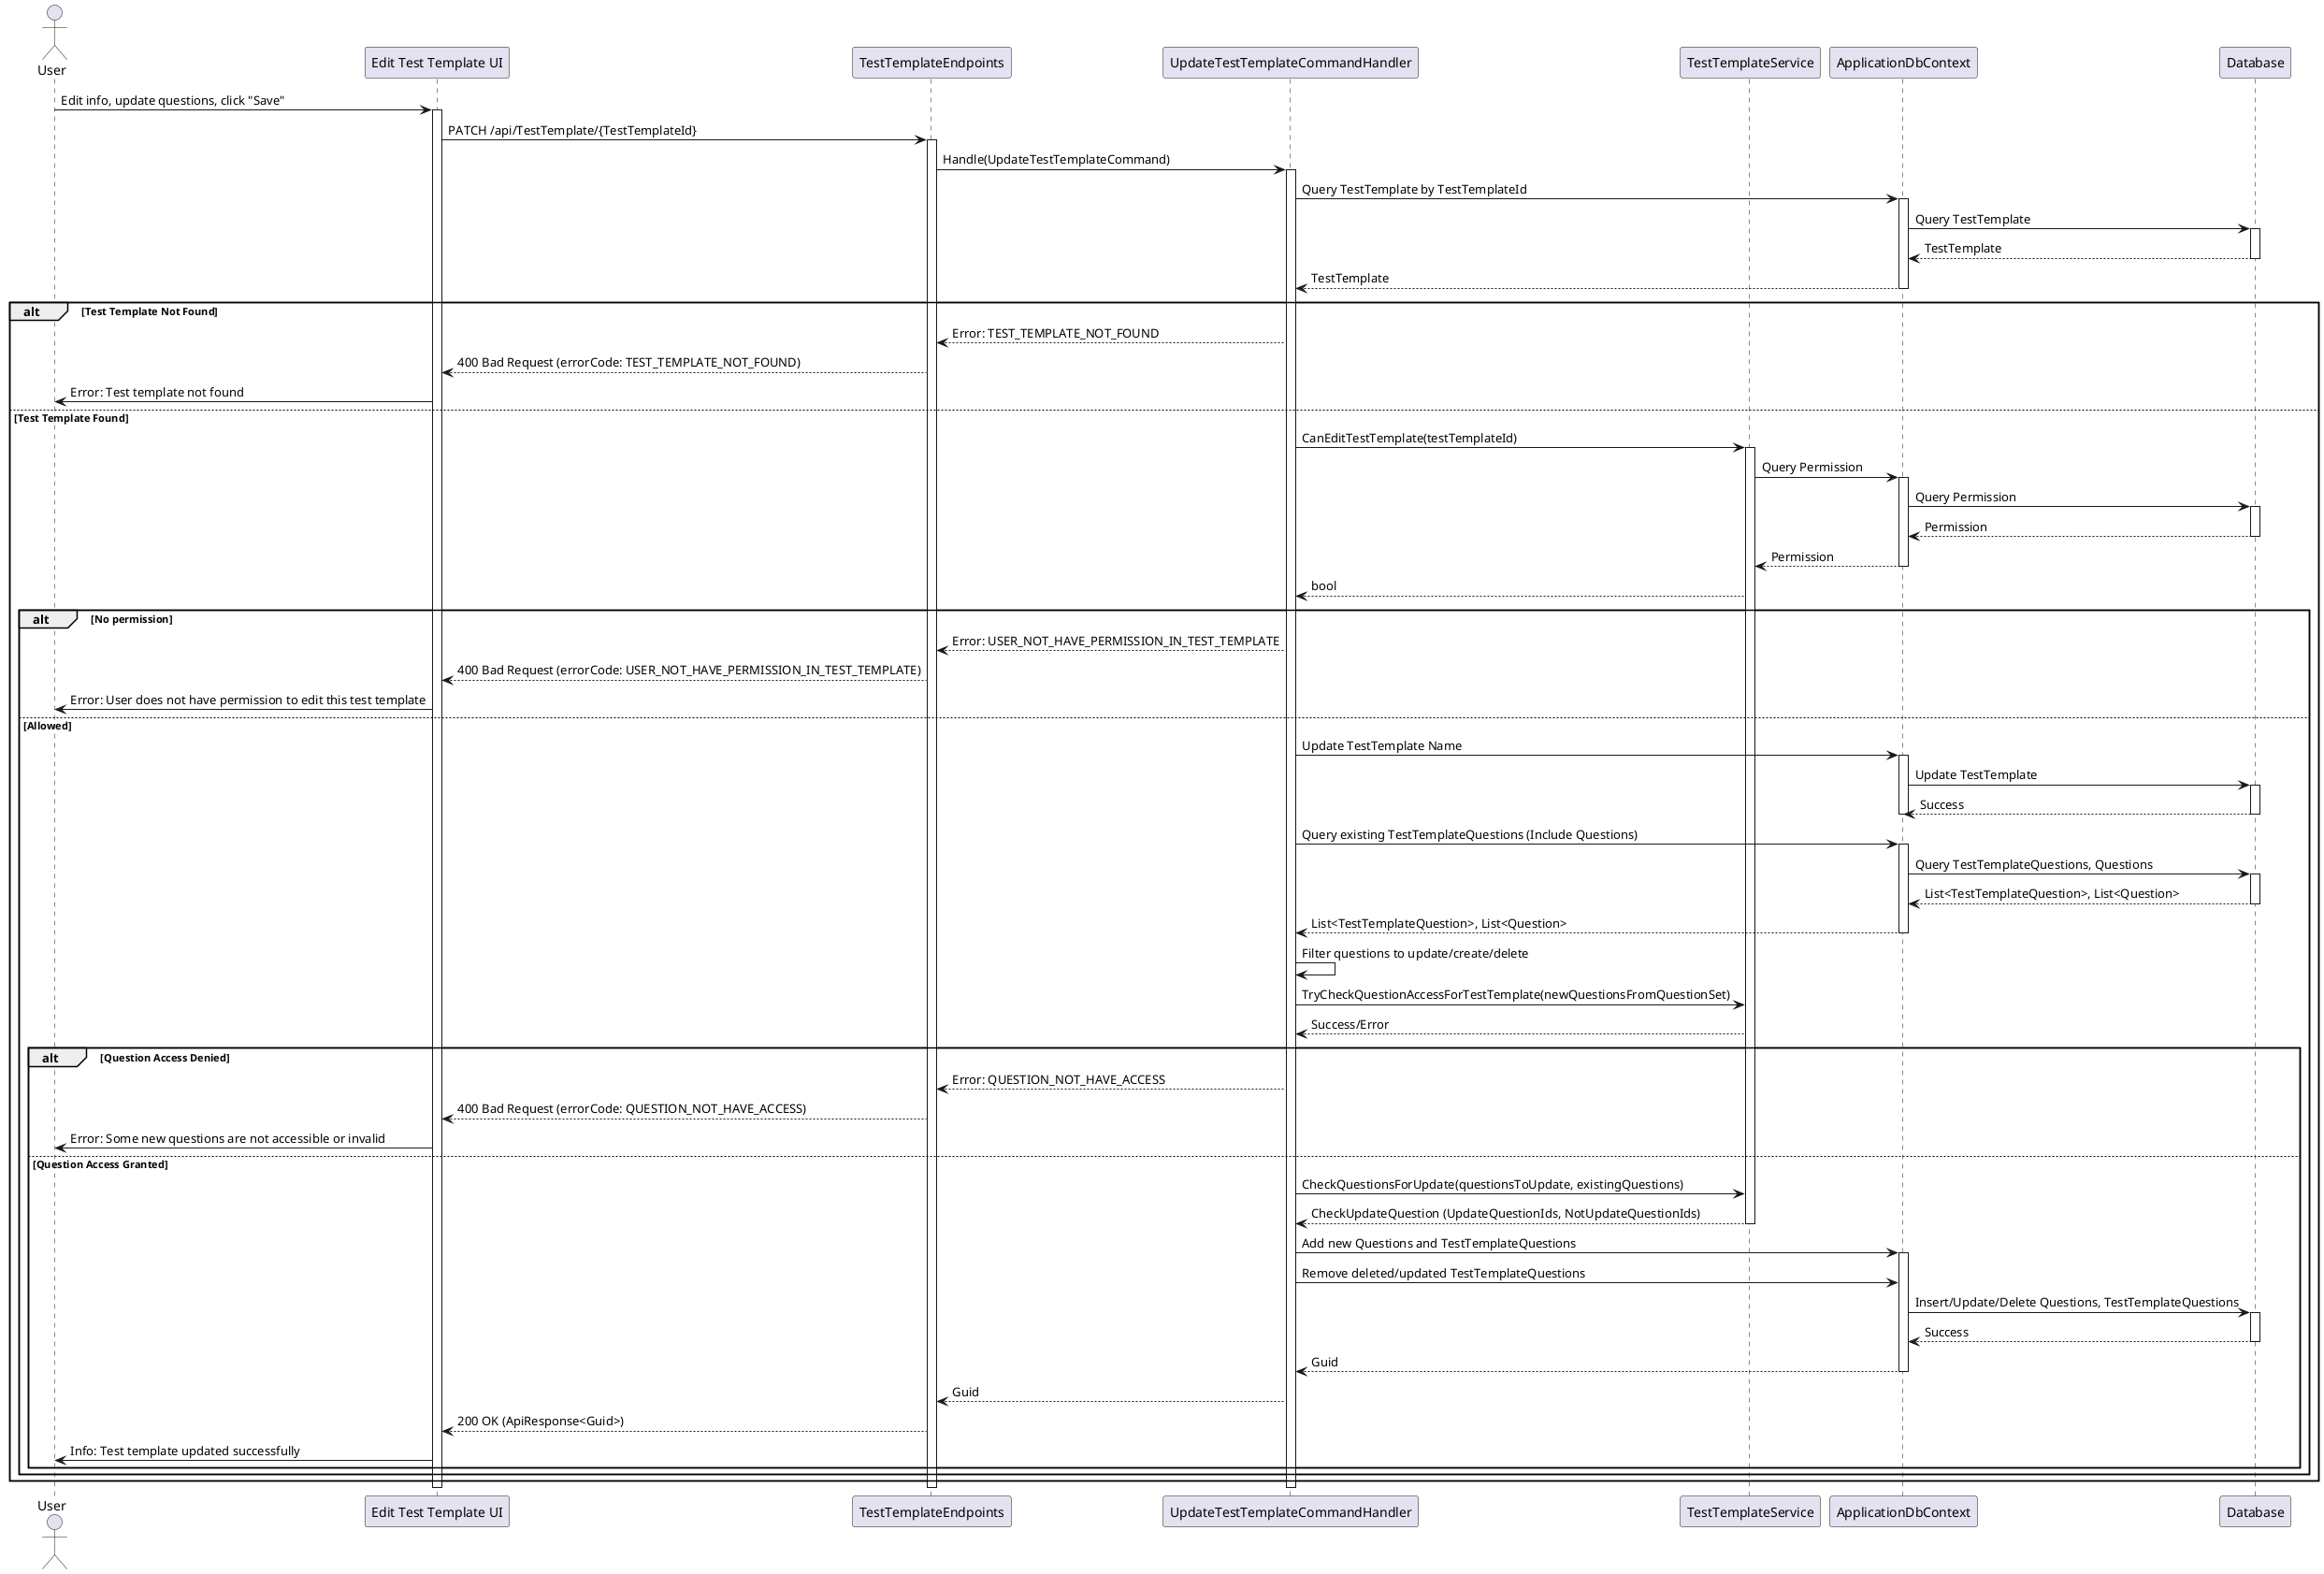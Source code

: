 @startuml
actor User
participant "Edit Test Template UI" as UI
participant TestTemplateEndpoints
participant UpdateTestTemplateCommandHandler as Handler
participant TestTemplateService
participant ApplicationDbContext
participant Database

User -> UI : Edit info, update questions, click "Save"
activate UI
UI -> TestTemplateEndpoints : PATCH /api/TestTemplate/{TestTemplateId}
activate TestTemplateEndpoints
TestTemplateEndpoints -> Handler : Handle(UpdateTestTemplateCommand)
activate Handler
Handler -> ApplicationDbContext : Query TestTemplate by TestTemplateId
activate ApplicationDbContext
ApplicationDbContext -> Database : Query TestTemplate
activate Database
Database --> ApplicationDbContext : TestTemplate
deactivate Database
ApplicationDbContext --> Handler : TestTemplate
deactivate ApplicationDbContext
alt Test Template Not Found
    Handler --> TestTemplateEndpoints : Error: TEST_TEMPLATE_NOT_FOUND
    TestTemplateEndpoints --> UI : 400 Bad Request (errorCode: TEST_TEMPLATE_NOT_FOUND)
    UI -> User : Error: Test template not found
else Test Template Found
    Handler -> TestTemplateService : CanEditTestTemplate(testTemplateId)
    activate TestTemplateService
    TestTemplateService -> ApplicationDbContext : Query Permission
    activate ApplicationDbContext
    ApplicationDbContext -> Database : Query Permission
    activate Database
    Database --> ApplicationDbContext : Permission
    deactivate Database
    ApplicationDbContext --> TestTemplateService : Permission
    deactivate ApplicationDbContext
    TestTemplateService --> Handler : bool
    alt No permission
        Handler --> TestTemplateEndpoints : Error: USER_NOT_HAVE_PERMISSION_IN_TEST_TEMPLATE
        TestTemplateEndpoints --> UI : 400 Bad Request (errorCode: USER_NOT_HAVE_PERMISSION_IN_TEST_TEMPLATE)
        UI -> User : Error: User does not have permission to edit this test template
    else Allowed
        Handler -> ApplicationDbContext : Update TestTemplate Name
        activate ApplicationDbContext
        ApplicationDbContext -> Database : Update TestTemplate
        activate Database
        Database --> ApplicationDbContext : Success
        deactivate Database
        deactivate ApplicationDbContext
        Handler -> ApplicationDbContext : Query existing TestTemplateQuestions (Include Questions)
        activate ApplicationDbContext
        ApplicationDbContext -> Database : Query TestTemplateQuestions, Questions
        activate Database
        Database --> ApplicationDbContext : List<TestTemplateQuestion>, List<Question>
        deactivate Database
        ApplicationDbContext --> Handler : List<TestTemplateQuestion>, List<Question>
        deactivate ApplicationDbContext
        Handler -> Handler : Filter questions to update/create/delete
        Handler -> TestTemplateService : TryCheckQuestionAccessForTestTemplate(newQuestionsFromQuestionSet)
        TestTemplateService --> Handler : Success/Error
        alt Question Access Denied
            Handler --> TestTemplateEndpoints : Error: QUESTION_NOT_HAVE_ACCESS
            TestTemplateEndpoints --> UI : 400 Bad Request (errorCode: QUESTION_NOT_HAVE_ACCESS)
            UI -> User : Error: Some new questions are not accessible or invalid
        else Question Access Granted
            Handler -> TestTemplateService : CheckQuestionsForUpdate(questionsToUpdate, existingQuestions)
            TestTemplateService --> Handler : CheckUpdateQuestion (UpdateQuestionIds, NotUpdateQuestionIds)
            deactivate TestTemplateService
            Handler -> ApplicationDbContext : Add new Questions and TestTemplateQuestions
            activate ApplicationDbContext
            Handler -> ApplicationDbContext : Remove deleted/updated TestTemplateQuestions
            ApplicationDbContext -> Database : Insert/Update/Delete Questions, TestTemplateQuestions
            activate Database
            Database --> ApplicationDbContext : Success
            deactivate Database
            ApplicationDbContext --> Handler : Guid
            deactivate ApplicationDbContext
            Handler --> TestTemplateEndpoints : Guid
            TestTemplateEndpoints --> UI : 200 OK (ApiResponse<Guid>)
            UI -> User : Info: Test template updated successfully
        end
    end
end
deactivate Handler
deactivate TestTemplateEndpoints
deactivate UI
@enduml